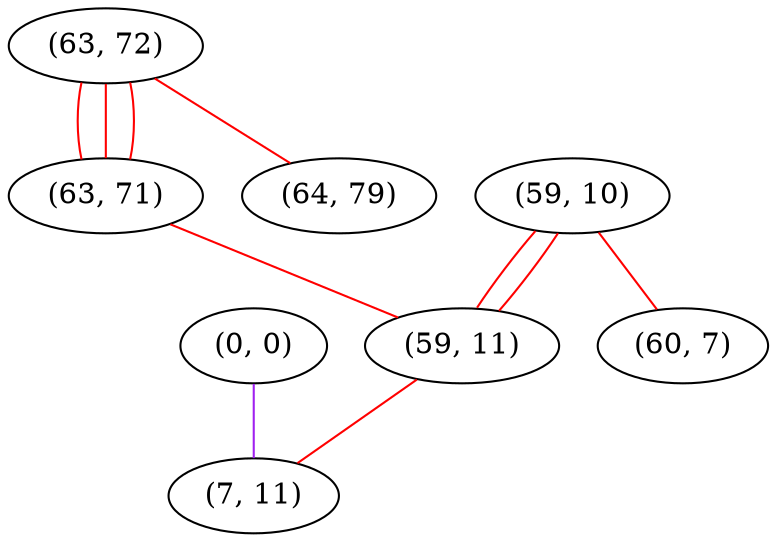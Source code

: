 graph "" {
"(0, 0)";
"(63, 72)";
"(63, 71)";
"(64, 79)";
"(59, 10)";
"(59, 11)";
"(7, 11)";
"(60, 7)";
"(0, 0)" -- "(7, 11)"  [color=purple, key=0, weight=4];
"(63, 72)" -- "(63, 71)"  [color=red, key=0, weight=1];
"(63, 72)" -- "(63, 71)"  [color=red, key=1, weight=1];
"(63, 72)" -- "(63, 71)"  [color=red, key=2, weight=1];
"(63, 72)" -- "(64, 79)"  [color=red, key=0, weight=1];
"(63, 71)" -- "(59, 11)"  [color=red, key=0, weight=1];
"(59, 10)" -- "(60, 7)"  [color=red, key=0, weight=1];
"(59, 10)" -- "(59, 11)"  [color=red, key=0, weight=1];
"(59, 10)" -- "(59, 11)"  [color=red, key=1, weight=1];
"(59, 11)" -- "(7, 11)"  [color=red, key=0, weight=1];
}
